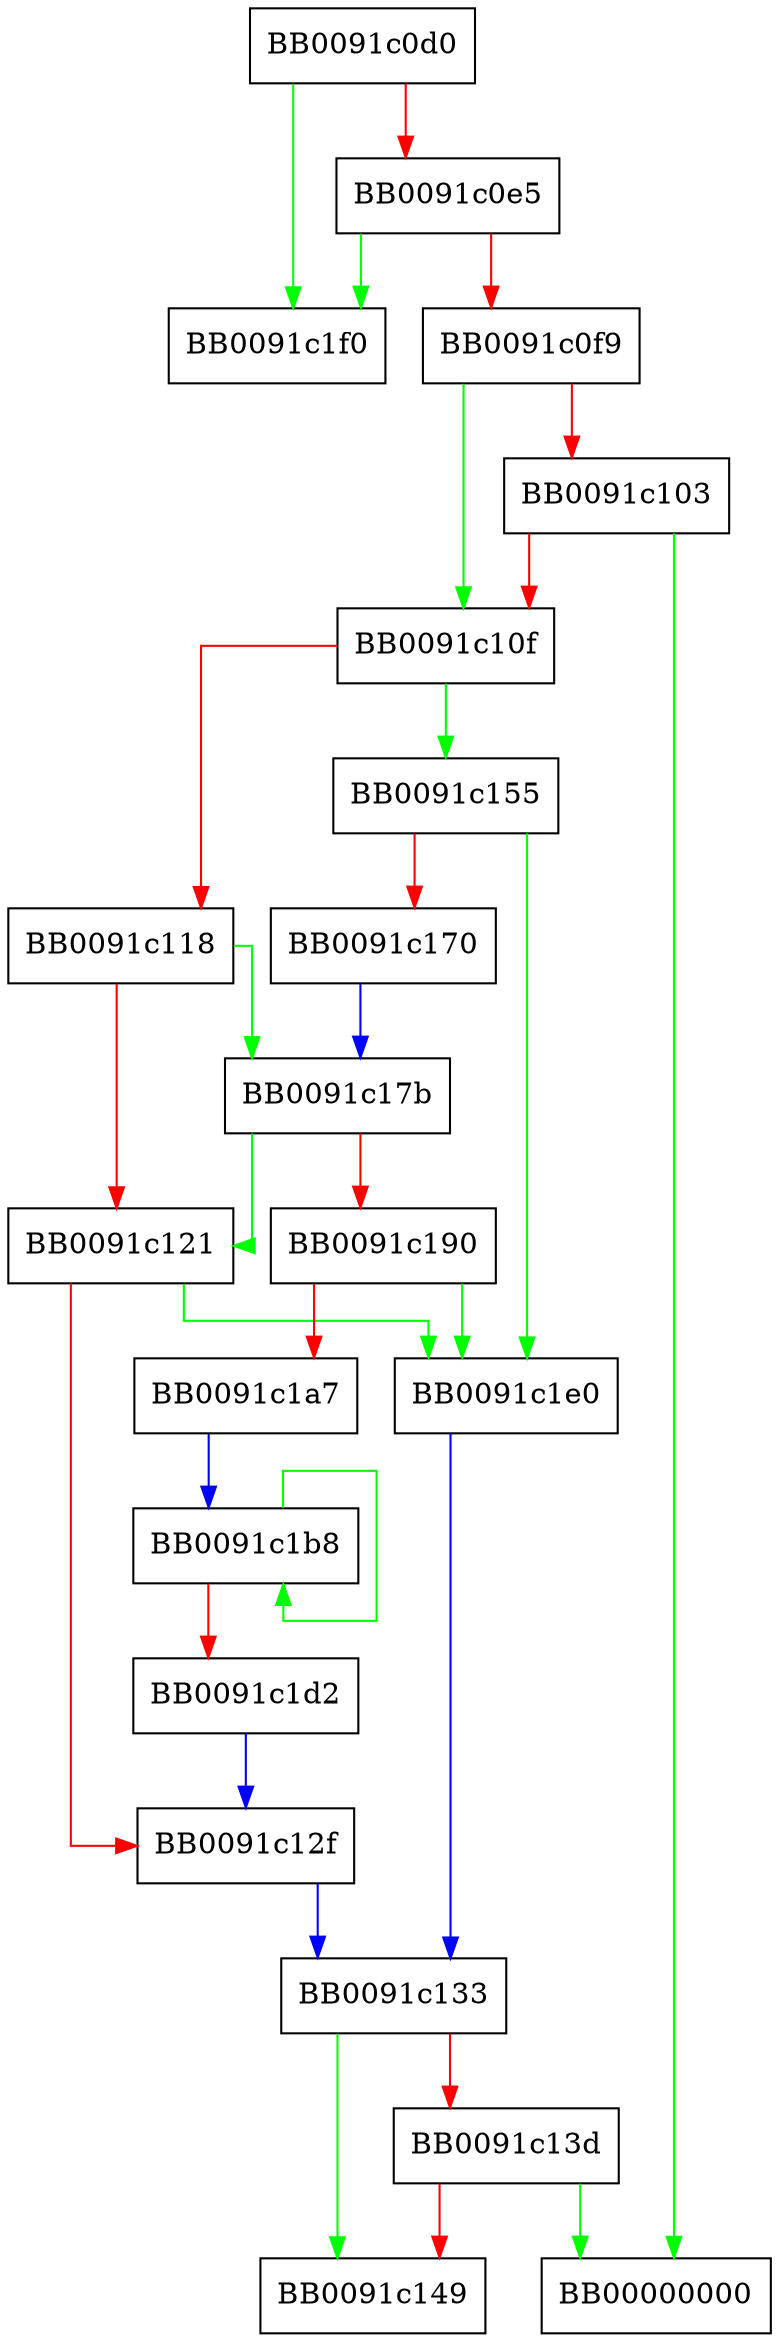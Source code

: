 digraph _nl_get_walt_digit {
  node [shape="box"];
  graph [splines=ortho];
  BB0091c0d0 -> BB0091c1f0 [color="green"];
  BB0091c0d0 -> BB0091c0e5 [color="red"];
  BB0091c0e5 -> BB0091c1f0 [color="green"];
  BB0091c0e5 -> BB0091c0f9 [color="red"];
  BB0091c0f9 -> BB0091c10f [color="green"];
  BB0091c0f9 -> BB0091c103 [color="red"];
  BB0091c103 -> BB00000000 [color="green"];
  BB0091c103 -> BB0091c10f [color="red"];
  BB0091c10f -> BB0091c155 [color="green"];
  BB0091c10f -> BB0091c118 [color="red"];
  BB0091c118 -> BB0091c17b [color="green"];
  BB0091c118 -> BB0091c121 [color="red"];
  BB0091c121 -> BB0091c1e0 [color="green"];
  BB0091c121 -> BB0091c12f [color="red"];
  BB0091c12f -> BB0091c133 [color="blue"];
  BB0091c133 -> BB0091c149 [color="green"];
  BB0091c133 -> BB0091c13d [color="red"];
  BB0091c13d -> BB00000000 [color="green"];
  BB0091c13d -> BB0091c149 [color="red"];
  BB0091c155 -> BB0091c1e0 [color="green"];
  BB0091c155 -> BB0091c170 [color="red"];
  BB0091c170 -> BB0091c17b [color="blue"];
  BB0091c17b -> BB0091c121 [color="green"];
  BB0091c17b -> BB0091c190 [color="red"];
  BB0091c190 -> BB0091c1e0 [color="green"];
  BB0091c190 -> BB0091c1a7 [color="red"];
  BB0091c1a7 -> BB0091c1b8 [color="blue"];
  BB0091c1b8 -> BB0091c1b8 [color="green"];
  BB0091c1b8 -> BB0091c1d2 [color="red"];
  BB0091c1d2 -> BB0091c12f [color="blue"];
  BB0091c1e0 -> BB0091c133 [color="blue"];
}